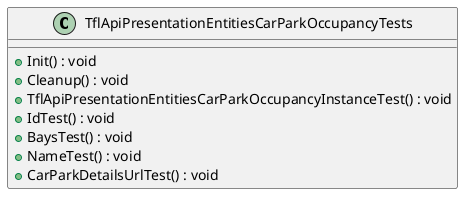 @startuml
class TflApiPresentationEntitiesCarParkOccupancyTests {
    + Init() : void
    + Cleanup() : void
    + TflApiPresentationEntitiesCarParkOccupancyInstanceTest() : void
    + IdTest() : void
    + BaysTest() : void
    + NameTest() : void
    + CarParkDetailsUrlTest() : void
}
@enduml
